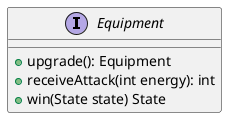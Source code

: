 @startuml
Interface Equipment {
    +upgrade(): Equipment
    +receiveAttack(int energy): int
    +win(State state) State
}
@enduml